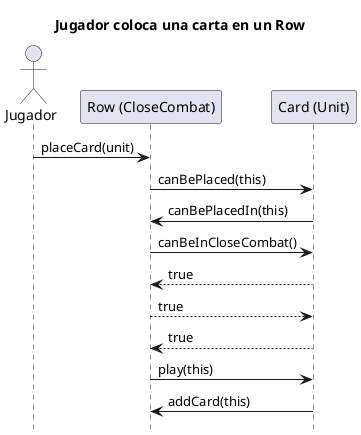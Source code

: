 @startuml

hide footbox
title Jugador coloca una carta en un Row

actor Jugador

participant "Row (CloseCombat)" as row
participant "Card (Unit)" as unit

Jugador -> row : placeCard(unit)
row -> unit : canBePlaced(this)
unit -> row : canBePlacedIn(this)
row -> unit : canBeInCloseCombat()

unit --> row : true
row --> unit : true
unit --> row : true

row -> unit : play(this)
unit -> row : addCard(this)
@enduml
